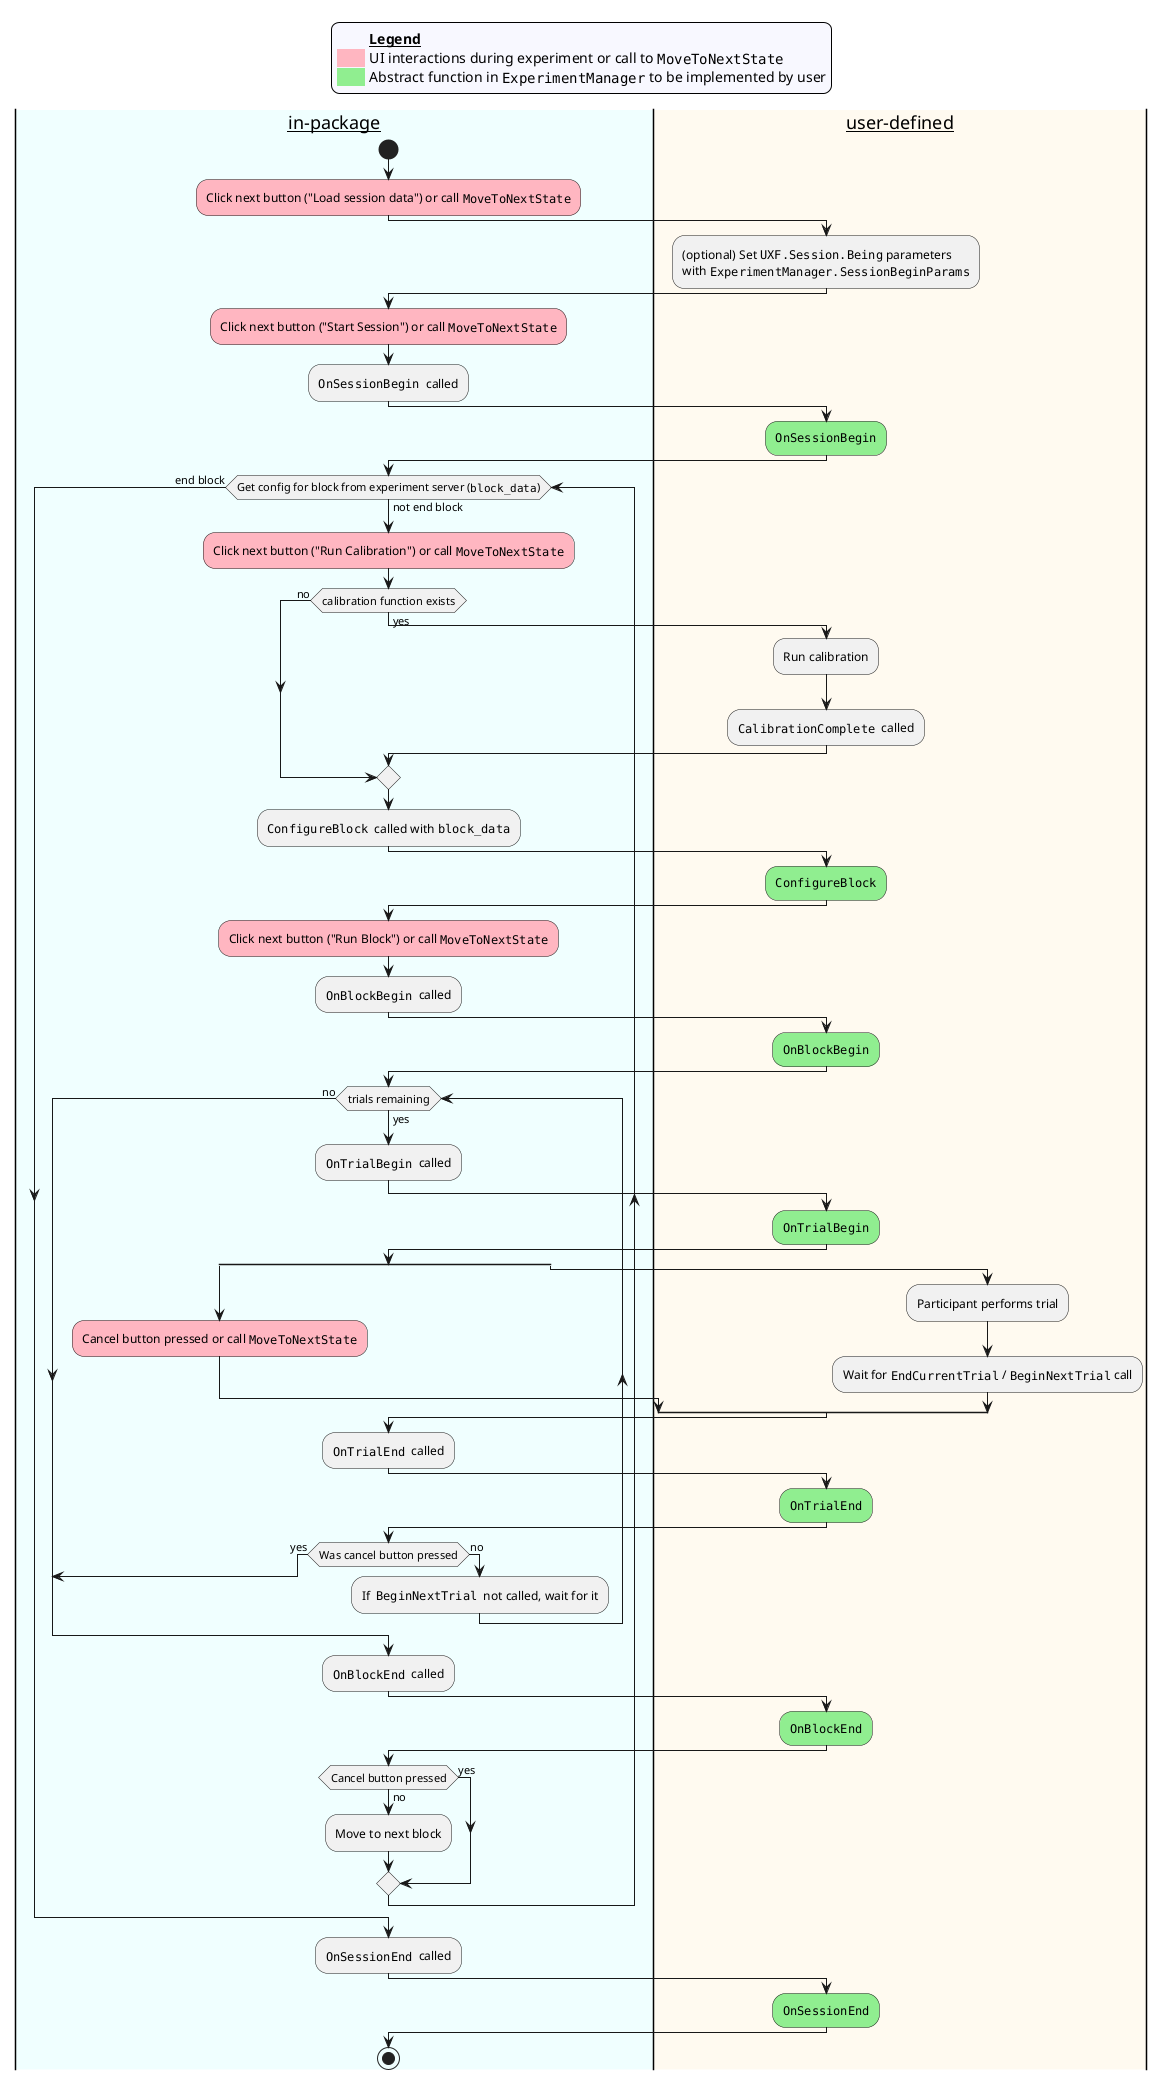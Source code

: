 @startuml
skinparam legend {
  backgroundColor #GhostWhite
  entrySeparator #GhostWhite
}

legend top
  <#GhostWhite,#GhostWhite>|        |= __Legend__ |
  |<#lightpink>   | UI interactions during experiment or call to ""MoveToNextState""|
  |<#lightgreen>  | Abstract function in ""ExperimentManager"" to be implemented by user|
endlegend

|__in-package__|
start
#lightpink:Click next button ("Load session data") or call ""MoveToNextState"";
|#FloralWhite|__user-defined__|
:(optional) Set ""UXF.Session.Being"" parameters
with ""ExperimentManager.SessionBeginParams"";
|__in-package__|
#lightpink:Click next button ("Start Session") or call ""MoveToNextState"";
:""OnSessionBegin""  called;
|__user-defined__|
#lightgreen:""OnSessionBegin"";
|#Azure|__in-package__|

while (Get config for block from experiment server (""block_data"")) is (not end block)

    #lightpink:Click next button ("Run Calibration") or call ""MoveToNextState"";
    if (calibration function exists) then (yes)
        |__user-defined__|
        :Run calibration;
        :""CalibrationComplete""  called;
    else (no)
    endif

    |__in-package__|
    :""ConfigureBlock""  called with ""block_data"";

    |__user-defined__|
    #lightgreen:""ConfigureBlock"";

    |__in-package__|
    #lightpink:Click next button ("Run Block") or call ""MoveToNextState"";
    :""OnBlockBegin""  called;

    |__user-defined__|
    #lightgreen:""OnBlockBegin"";

    |__in-package__|
    while (trials remaining) is (yes)

        :""OnTrialBegin""  called;

        |__user-defined__|
        #lightgreen:""OnTrialBegin"";

        split
            |__in-package__|
            #lightpink:Cancel button pressed or call ""MoveToNextState"";
        split again
            |__user-defined__|
            :Participant performs trial;
            :Wait for ""EndCurrentTrial"" / ""BeginNextTrial"" call;
        end split

        |__in-package__|
        :""OnTrialEnd""  called;

        |__user-defined__|
        #lightgreen:""OnTrialEnd"";

        |__in-package__|
        if (Was cancel button pressed) then (yes)
            break
        else (no)
            :If  ""BeginNextTrial""  not called, wait for it;
        endif
    endwhile (no)

    :""OnBlockEnd""  called;

    |__user-defined__|
    #lightgreen:""OnBlockEnd"";

    |__in-package__|
    if (Cancel button pressed) then (no)
        :Move to next block;
    else (yes)
    endif

endwhile (end block)

:""OnSessionEnd""  called;

|__user-defined__|
#lightgreen:""OnSessionEnd"";

|__in-package__|
stop
@enduml

